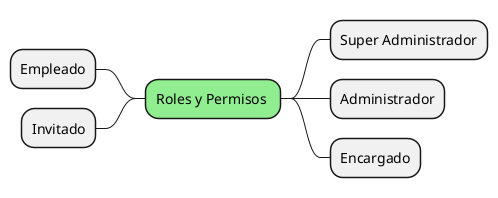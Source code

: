 @startmindmap "Diagrama de contexto 1 - Identificación de roles"

<style>
mindmapDiagram {
    .green {
        BackgroundColor lightgreen
    }
    .rose {
        BackgroundColor #FFBBCC
    }
    .blue {
        BackgroundColor lightblue
    }
    .yellow {
        BackgroundColor lightyellow
    }
    .orange {
        BackgroundColor #FECF79
    }
    .white {
        BackgroundColor white
    }
}
</style>

* Roles y Permisos <<green>>
++ Super Administrador
++ Administrador
++ Encargado

left side

-- Empleado
-- Invitado
@endmindmap
